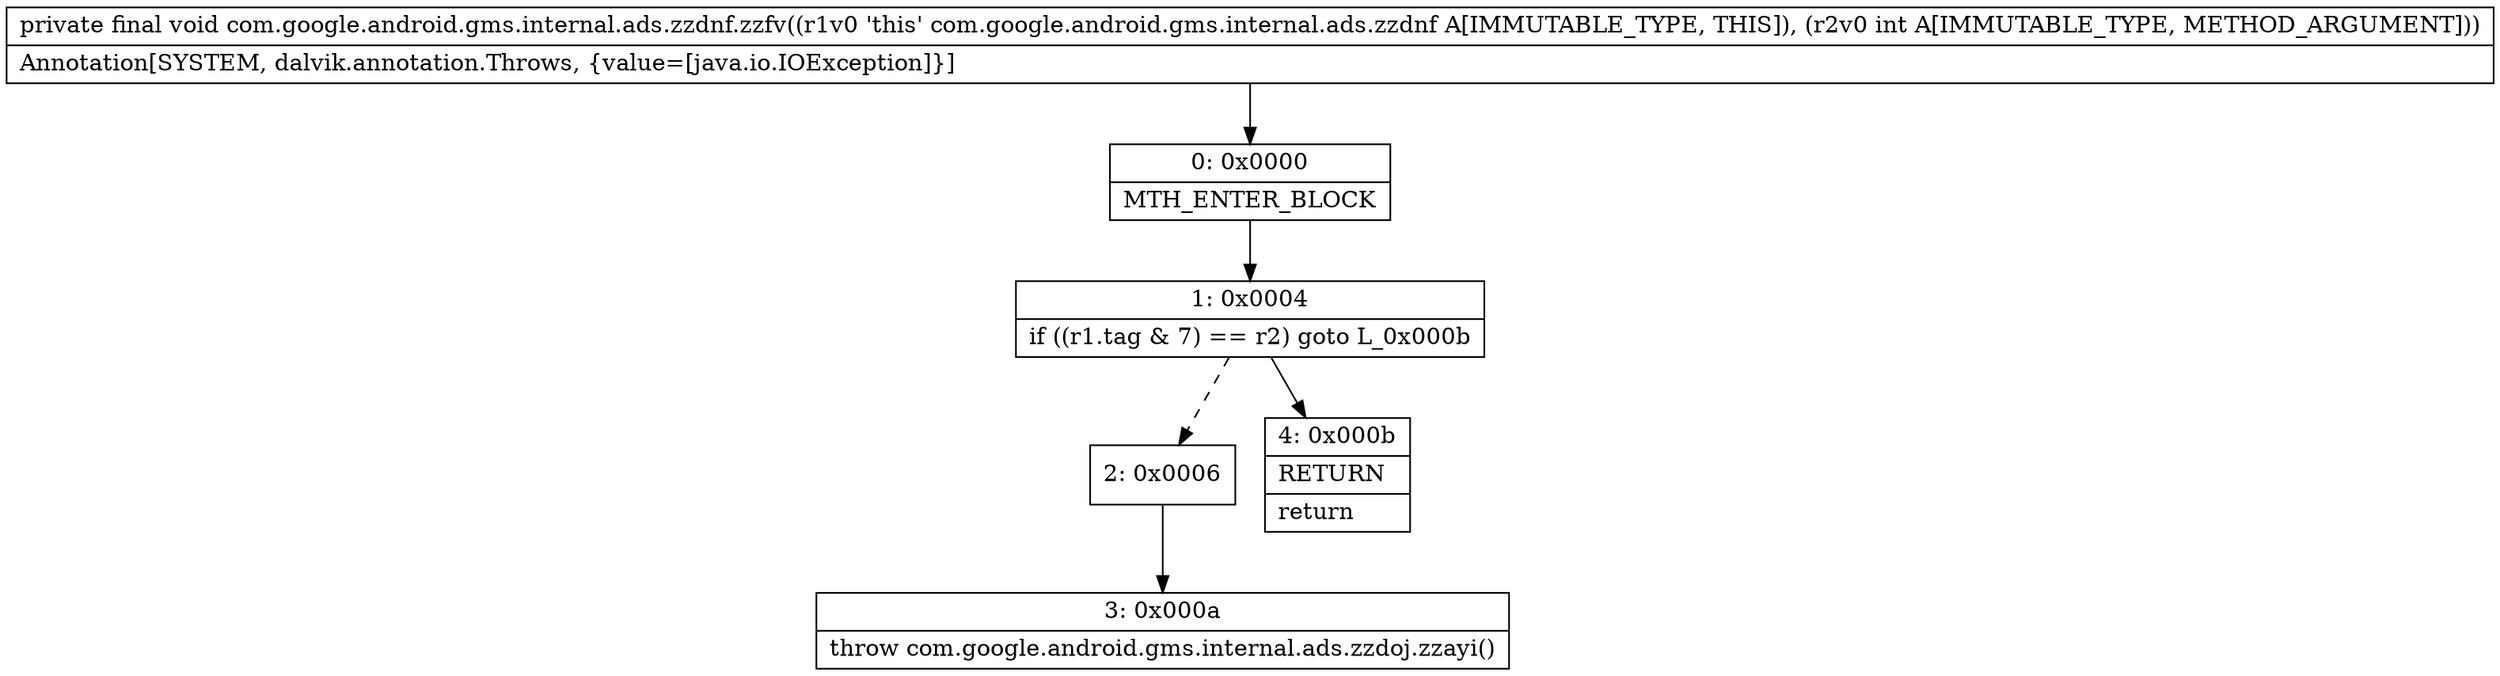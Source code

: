 digraph "CFG forcom.google.android.gms.internal.ads.zzdnf.zzfv(I)V" {
Node_0 [shape=record,label="{0\:\ 0x0000|MTH_ENTER_BLOCK\l}"];
Node_1 [shape=record,label="{1\:\ 0x0004|if ((r1.tag & 7) == r2) goto L_0x000b\l}"];
Node_2 [shape=record,label="{2\:\ 0x0006}"];
Node_3 [shape=record,label="{3\:\ 0x000a|throw com.google.android.gms.internal.ads.zzdoj.zzayi()\l}"];
Node_4 [shape=record,label="{4\:\ 0x000b|RETURN\l|return\l}"];
MethodNode[shape=record,label="{private final void com.google.android.gms.internal.ads.zzdnf.zzfv((r1v0 'this' com.google.android.gms.internal.ads.zzdnf A[IMMUTABLE_TYPE, THIS]), (r2v0 int A[IMMUTABLE_TYPE, METHOD_ARGUMENT]))  | Annotation[SYSTEM, dalvik.annotation.Throws, \{value=[java.io.IOException]\}]\l}"];
MethodNode -> Node_0;
Node_0 -> Node_1;
Node_1 -> Node_2[style=dashed];
Node_1 -> Node_4;
Node_2 -> Node_3;
}

